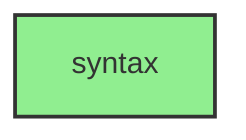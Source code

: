 graph TD
    node_1["syntax"]:::contractNode
    classDef contractNode fill:#90EE90,stroke:#333,stroke-width:2px;
    classDef stdlibNode fill:#FFFF80,stroke:#333,stroke-width:2px;
